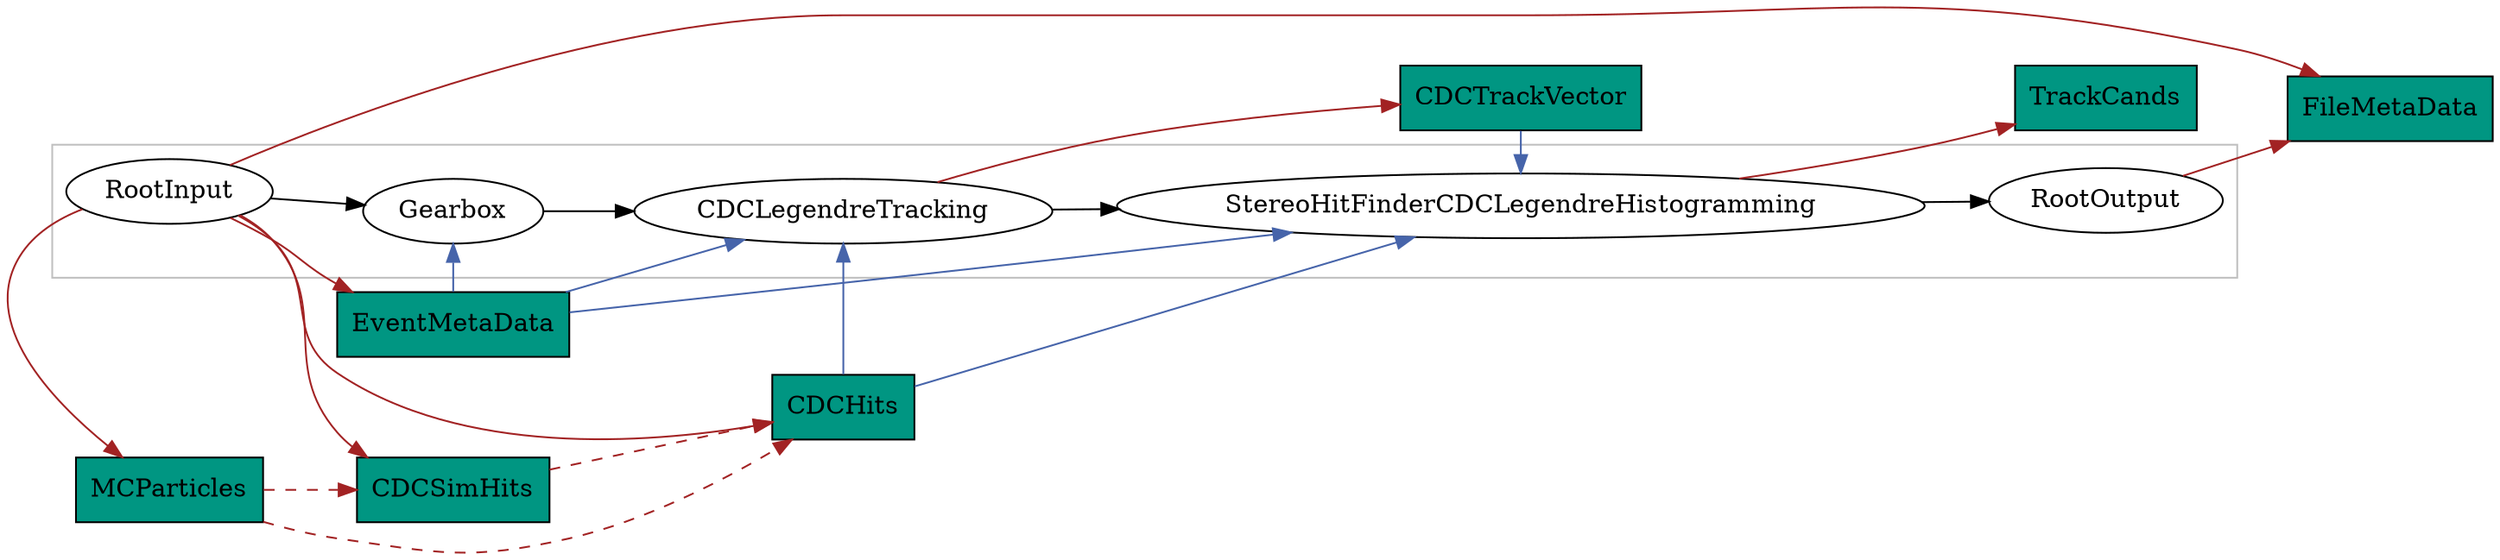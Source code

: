 digraph allModules {
  rankdir=LR;
  compound=true;
  "RootOutput";
  "RootOutput" -> "FileMetaData" [color="#A22223"];
  "StereoHitFinderCDCLegendreHistogramming";
  "CDCHits" -> "StereoHitFinderCDCLegendreHistogramming" [color="#4664AA"];
  "CDCTrackVector" -> "StereoHitFinderCDCLegendreHistogramming" [color="#4664AA"];
  "EventMetaData" -> "StereoHitFinderCDCLegendreHistogramming" [color="#4664AA"];
  "StereoHitFinderCDCLegendreHistogramming" -> "TrackCands" [color="#A22223"];
  "CDCLegendreTracking";
  "CDCHits" -> "CDCLegendreTracking" [color="#4664AA"];
  "EventMetaData" -> "CDCLegendreTracking" [color="#4664AA"];
  "CDCLegendreTracking" -> "CDCTrackVector" [color="#A22223"];
  "Gearbox";
  "EventMetaData" -> "Gearbox" [color="#4664AA"];
  "RootInput";
  "RootInput" -> "CDCHits" [color="#A22223"];
  "RootInput" -> "CDCSimHits" [color="#A22223"];
  "RootInput" -> "EventMetaData" [color="#A22223"];
  "RootInput" -> "FileMetaData" [color="#A22223"];
  "RootInput" -> "MCParticles" [color="#A22223"];
  "CDCSimHits" -> "CDCHits" [color="#A22223",style=dashed];
  "MCParticles" -> "CDCHits" [color="#A22223",style=dashed];
  "MCParticles" -> "CDCSimHits" [color="#A22223",style=dashed];
  subgraph "clusterMain" {
    rank=min;
    style=solid;
    color=grey;
    "clusterMain_inv" [shape=point,style=invis];
    "RootInput";
    "Gearbox";
    "RootInput" -> "Gearbox" [color=black];
    "CDCLegendreTracking";
    "Gearbox" -> "CDCLegendreTracking" [color=black];
    "StereoHitFinderCDCLegendreHistogramming";
    "CDCLegendreTracking" -> "StereoHitFinderCDCLegendreHistogramming" [color=black];
    "RootOutput";
    "StereoHitFinderCDCLegendreHistogramming" -> "RootOutput" [color=black];
  }
  "CDCHits" [shape=box,style=filled,fillcolor="#009682"];
  "CDCSimHits" [shape=box,style=filled,fillcolor="#009682"];
  "CDCTrackVector" [shape=box,style=filled,fillcolor="#009682"];
  "EventMetaData" [shape=box,style=filled,fillcolor="#009682"];
  "FileMetaData" [shape=box,style=filled,fillcolor="#009682"];
  "MCParticles" [shape=box,style=filled,fillcolor="#009682"];
  "TrackCands" [shape=box,style=filled,fillcolor="#009682"];
}

